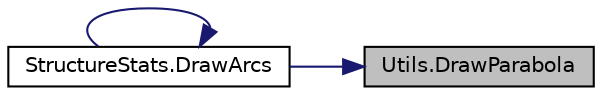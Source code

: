 digraph "Utils.DrawParabola"
{
 // INTERACTIVE_SVG=YES
 // LATEX_PDF_SIZE
  bgcolor="transparent";
  edge [fontname="Helvetica",fontsize="10",labelfontname="Helvetica",labelfontsize="10"];
  node [fontname="Helvetica",fontsize="10",shape=record];
  rankdir="RL";
  Node1 [label="Utils.DrawParabola",height=0.2,width=0.4,color="black", fillcolor="grey75", style="filled", fontcolor="black",tooltip="Draw a Parabola with Gizmos and Handles between point a to b with max height of h"];
  Node1 -> Node2 [dir="back",color="midnightblue",fontsize="10",style="solid",fontname="Helvetica"];
  Node2 [label="StructureStats.DrawArcs",height=0.2,width=0.4,color="black",URL="$class_structure_stats.html#ac93b889aa0a95f84eb866c3743230b6f",tooltip=" "];
  Node2 -> Node2 [dir="back",color="midnightblue",fontsize="10",style="solid",fontname="Helvetica"];
}
